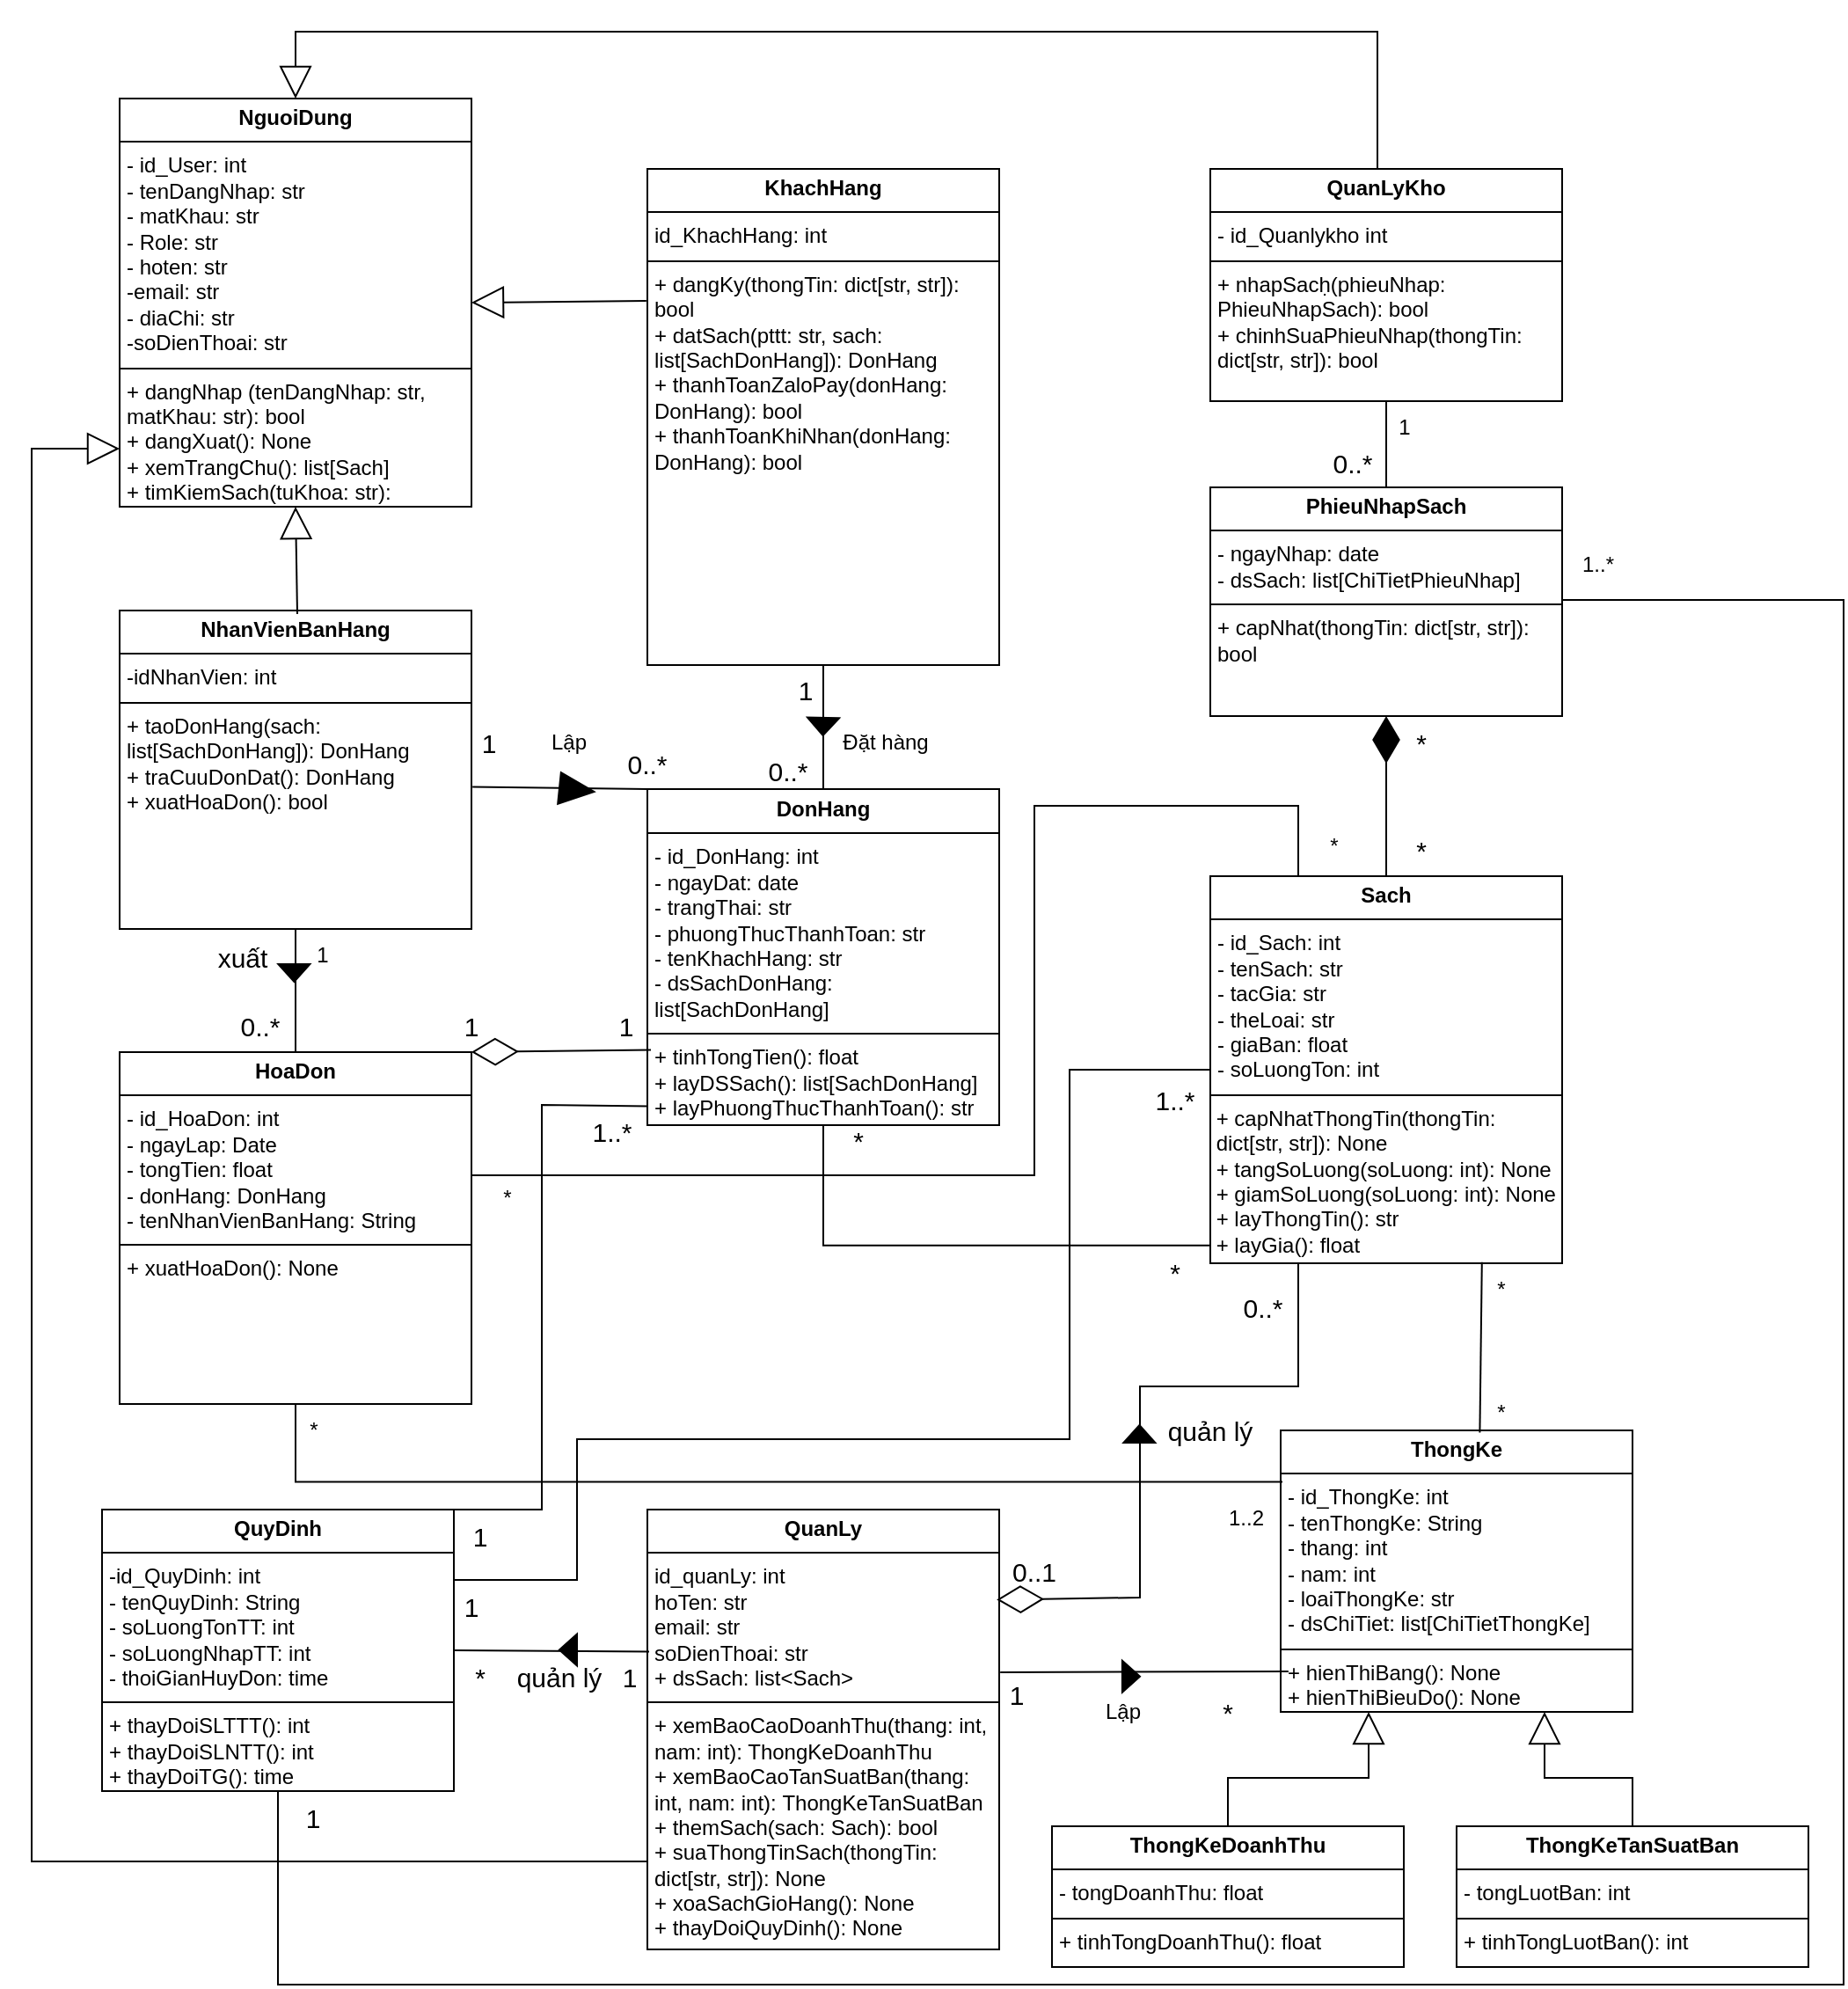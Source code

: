 <mxfile version="26.2.2">
  <diagram id="C5RBs43oDa-KdzZeNtuy" name="Page-1">
    <mxGraphModel dx="-48" dy="963" grid="1" gridSize="10" guides="1" tooltips="1" connect="1" arrows="1" fold="1" page="1" pageScale="1" pageWidth="827" pageHeight="1169" math="0" shadow="0">
      <root>
        <mxCell id="WIyWlLk6GJQsqaUBKTNV-0" />
        <mxCell id="WIyWlLk6GJQsqaUBKTNV-1" parent="WIyWlLk6GJQsqaUBKTNV-0" />
        <mxCell id="4vgag1LEd354TFs-YVUa-22" value="" style="shape=mxgraph.arrows2.wedgeArrow;html=1;bendable=0;startWidth=9;fillColor=strokeColor;defaultFillColor=invert;defaultGradientColor=invert;rounded=0;" parent="WIyWlLk6GJQsqaUBKTNV-1" edge="1">
          <mxGeometry width="100" height="100" relative="1" as="geometry">
            <mxPoint x="1849.17" y="570" as="sourcePoint" />
            <mxPoint x="1849.223" y="580" as="targetPoint" />
          </mxGeometry>
        </mxCell>
        <mxCell id="xS5LXx1YeY_dAVBqfywL-6" style="rounded=0;orthogonalLoop=1;jettySize=auto;html=1;endArrow=block;endFill=0;endSize=16;exitX=-0.003;exitY=0.266;exitDx=0;exitDy=0;entryX=1;entryY=0.5;entryDx=0;entryDy=0;exitPerimeter=0;" parent="WIyWlLk6GJQsqaUBKTNV-1" source="xS5LXx1YeY_dAVBqfywL-2" target="xS5LXx1YeY_dAVBqfywL-0" edge="1">
          <mxGeometry relative="1" as="geometry">
            <mxPoint x="2087" y="160" as="sourcePoint" />
            <mxPoint x="1972" y="160" as="targetPoint" />
          </mxGeometry>
        </mxCell>
        <mxCell id="xS5LXx1YeY_dAVBqfywL-0" value="&lt;p style=&quot;margin:0px;margin-top:4px;text-align:center;&quot;&gt;&lt;b&gt;NguoiDung&lt;/b&gt;&lt;/p&gt;&lt;hr size=&quot;1&quot; style=&quot;border-style:solid;&quot;&gt;&lt;p style=&quot;margin:0px;margin-left:4px;&quot;&gt;- id_User: int&lt;/p&gt;&lt;p style=&quot;margin:0px;margin-left:4px;&quot;&gt;- tenDangNhap:&amp;nbsp;&lt;span style=&quot;background-color: transparent; color: light-dark(rgb(0, 0, 0), rgb(255, 255, 255));&quot;&gt;str&lt;/span&gt;&lt;/p&gt;&lt;p style=&quot;margin:0px;margin-left:4px;&quot;&gt;- matKhau:&amp;nbsp;&lt;span style=&quot;background-color: transparent; color: light-dark(rgb(0, 0, 0), rgb(255, 255, 255));&quot;&gt;str&lt;/span&gt;&lt;/p&gt;&lt;p style=&quot;margin: 0px 0px 0px 4px;&quot;&gt;&lt;span style=&quot;background-color: transparent; color: light-dark(rgb(0, 0, 0), rgb(255, 255, 255));&quot;&gt;- Role: str&lt;/span&gt;&lt;/p&gt;&lt;p style=&quot;margin: 0px 0px 0px 4px;&quot;&gt;&lt;span style=&quot;background-color: transparent; color: light-dark(rgb(0, 0, 0), rgb(255, 255, 255));&quot;&gt;- hoten: str&lt;/span&gt;&lt;/p&gt;&lt;p style=&quot;margin: 0px 0px 0px 4px;&quot;&gt;&lt;span style=&quot;background-color: transparent; color: light-dark(rgb(0, 0, 0), rgb(255, 255, 255));&quot;&gt;-email: str&lt;/span&gt;&lt;/p&gt;&lt;p style=&quot;margin: 0px 0px 0px 4px;&quot;&gt;&lt;span style=&quot;background-color: transparent; color: light-dark(rgb(0, 0, 0), rgb(255, 255, 255));&quot;&gt;- diaChi: str&lt;/span&gt;&lt;/p&gt;&lt;p style=&quot;margin: 0px 0px 0px 4px;&quot;&gt;&lt;span style=&quot;background-color: transparent; color: light-dark(rgb(0, 0, 0), rgb(255, 255, 255));&quot;&gt;-soDienThoai: str&lt;/span&gt;&lt;/p&gt;&lt;hr size=&quot;1&quot; style=&quot;border-style:solid;&quot;&gt;&lt;p style=&quot;margin:0px;margin-left:4px;&quot;&gt;+ dangNhap (tenDangNhap: str, matKhau: str): bool&lt;/p&gt;&lt;p style=&quot;margin:0px;margin-left:4px;&quot;&gt;+ dangXuat(): None&lt;/p&gt;&lt;p style=&quot;margin:0px;margin-left:4px;&quot;&gt;+ xemTrangChu(): list[Sach]&lt;/p&gt;&lt;p style=&quot;margin:0px;margin-left:4px;&quot;&gt;+ timKiemSach(tuKhoa: str): List&amp;lt;Sach&amp;gt;&lt;/p&gt;&lt;p style=&quot;margin:0px;margin-left:4px;&quot;&gt;+ xemChiTietSach(): Sach&lt;/p&gt;&lt;p style=&quot;margin:0px;margin-left:4px;&quot;&gt;&lt;br&gt;&lt;/p&gt;" style="verticalAlign=top;align=left;overflow=fill;html=1;whiteSpace=wrap;" parent="WIyWlLk6GJQsqaUBKTNV-1" vertex="1">
          <mxGeometry x="1750" y="78" width="200" height="232" as="geometry" />
        </mxCell>
        <mxCell id="xS5LXx1YeY_dAVBqfywL-2" value="&lt;p style=&quot;margin:0px;margin-top:4px;text-align:center;&quot;&gt;&lt;b&gt;KhachHang&lt;/b&gt;&lt;/p&gt;&lt;hr size=&quot;1&quot; style=&quot;border-style:solid;&quot;&gt;&lt;p style=&quot;margin:0px;margin-left:4px;&quot;&gt;&lt;span style=&quot;background-color: transparent; color: light-dark(rgb(0, 0, 0), rgb(255, 255, 255));&quot;&gt;id_KhachHang: int&lt;/span&gt;&lt;/p&gt;&lt;hr size=&quot;1&quot; style=&quot;border-style:solid;&quot;&gt;&lt;p style=&quot;margin:0px;margin-left:4px;&quot;&gt;+ dangKy(thongTin: dict[str, str]): bool&lt;/p&gt;&lt;p style=&quot;margin:0px;margin-left:4px;&quot;&gt;+ datSach(&lt;span style=&quot;background-color: transparent; color: light-dark(rgb(0, 0, 0), rgb(255, 255, 255));&quot;&gt;pttt: str,&amp;nbsp;&lt;/span&gt;&lt;span style=&quot;background-color: transparent; color: light-dark(rgb(0, 0, 0), rgb(255, 255, 255));&quot;&gt;sach: list[SachDonHang]&lt;/span&gt;&lt;span style=&quot;background-color: transparent; color: light-dark(rgb(0, 0, 0), rgb(255, 255, 255));&quot;&gt;): DonHang&lt;/span&gt;&lt;/p&gt;&lt;p style=&quot;margin:0px;margin-left:4px;&quot;&gt;+ thanhToanZaloPay(donHang: DonHang): bool&lt;/p&gt;&lt;p style=&quot;margin:0px;margin-left:4px;&quot;&gt;+ thanhToanKhiNhan(donHang: DonHang): bool&amp;nbsp;&lt;/p&gt;" style="verticalAlign=top;align=left;overflow=fill;html=1;whiteSpace=wrap;" parent="WIyWlLk6GJQsqaUBKTNV-1" vertex="1">
          <mxGeometry x="2050" y="118" width="200" height="282" as="geometry" />
        </mxCell>
        <mxCell id="xS5LXx1YeY_dAVBqfywL-9" value="&lt;p style=&quot;margin:0px;margin-top:4px;text-align:center;&quot;&gt;&lt;b&gt;Sach&lt;/b&gt;&lt;/p&gt;&lt;hr size=&quot;1&quot; style=&quot;border-style:solid;&quot;&gt;&lt;p style=&quot;margin:0px;margin-left:4px;&quot;&gt;- id_Sach: int&lt;/p&gt;&lt;p style=&quot;margin:0px;margin-left:4px;&quot;&gt;- tenSach: str&lt;/p&gt;&lt;p style=&quot;margin:0px;margin-left:4px;&quot;&gt;- tacGia: str&lt;/p&gt;&lt;p style=&quot;margin:0px;margin-left:4px;&quot;&gt;- theLoai: str&lt;/p&gt;&lt;p style=&quot;margin:0px;margin-left:4px;&quot;&gt;- giaBan: float&lt;/p&gt;&lt;p style=&quot;margin:0px;margin-left:4px;&quot;&gt;- soLuongTon: int&lt;/p&gt;&lt;hr size=&quot;1&quot; style=&quot;border-style:solid;&quot;&gt;&lt;span style=&quot;background-color: transparent; color: light-dark(rgb(0, 0, 0), rgb(255, 255, 255));&quot;&gt;&amp;nbsp;+ capNhatThongTin(thongTin:&amp;nbsp; &amp;nbsp;dict[str, str]): None&lt;/span&gt;&lt;div&gt;&lt;span style=&quot;background-color: transparent; color: light-dark(rgb(0, 0, 0), rgb(255, 255, 255));&quot;&gt;&amp;nbsp;+ tangSoLuong(soLuong: int): None&lt;/span&gt;&lt;/div&gt;&lt;div&gt;&lt;span style=&quot;background-color: transparent; color: light-dark(rgb(0, 0, 0), rgb(255, 255, 255));&quot;&gt;&amp;nbsp;+ giamSoLuong(soLuong: int): None&lt;/span&gt;&lt;/div&gt;&lt;div&gt;&lt;span style=&quot;background-color: transparent; color: light-dark(rgb(0, 0, 0), rgb(255, 255, 255));&quot;&gt;&amp;nbsp;+ layThongTin(): str&lt;/span&gt;&lt;/div&gt;&lt;div&gt;&lt;span style=&quot;background-color: transparent; color: light-dark(rgb(0, 0, 0), rgb(255, 255, 255));&quot;&gt;&amp;nbsp;+ layGia(): float&lt;/span&gt;&lt;ul data-end=&quot;1750&quot; data-start=&quot;1565&quot;&gt;&lt;br&gt;&lt;/ul&gt;&lt;/div&gt;" style="verticalAlign=top;align=left;overflow=fill;html=1;whiteSpace=wrap;" parent="WIyWlLk6GJQsqaUBKTNV-1" vertex="1">
          <mxGeometry x="2370" y="520" width="200" height="220" as="geometry" />
        </mxCell>
        <mxCell id="xS5LXx1YeY_dAVBqfywL-10" value="&lt;p style=&quot;margin:0px;margin-top:4px;text-align:center;&quot;&gt;&lt;b&gt;DonHang&lt;/b&gt;&lt;/p&gt;&lt;hr size=&quot;1&quot; style=&quot;border-style:solid;&quot;&gt;&lt;p style=&quot;margin:0px;margin-left:4px;&quot;&gt;- id_DonHang: int&lt;br&gt;&lt;/p&gt;&lt;p style=&quot;margin:0px;margin-left:4px;&quot;&gt;- ngayDat: date&lt;/p&gt;&lt;p style=&quot;margin:0px;margin-left:4px;&quot;&gt;- trangThai:&amp;nbsp;&lt;span style=&quot;background-color: transparent; color: light-dark(rgb(0, 0, 0), rgb(255, 255, 255));&quot;&gt;str&lt;/span&gt;&lt;/p&gt;&lt;p style=&quot;margin:0px;margin-left:4px;&quot;&gt;- phuongThucThanhToan:&amp;nbsp;&lt;span style=&quot;background-color: transparent; color: light-dark(rgb(0, 0, 0), rgb(255, 255, 255));&quot;&gt;str&lt;/span&gt;&lt;/p&gt;&lt;p style=&quot;margin:0px;margin-left:4px;&quot;&gt;- tenKhachHang:&amp;nbsp;&lt;span style=&quot;background-color: transparent; color: light-dark(rgb(0, 0, 0), rgb(255, 255, 255));&quot;&gt;str&lt;/span&gt;&lt;/p&gt;&lt;p style=&quot;margin:0px;margin-left:4px;&quot;&gt;- dsSachDonHang: list[SachDonHang]&lt;/p&gt;&lt;hr size=&quot;1&quot; style=&quot;border-style:solid;&quot;&gt;&lt;p style=&quot;margin:0px;margin-left:4px;&quot;&gt;+ tinhTongTien(): float&lt;/p&gt;&lt;p style=&quot;margin:0px;margin-left:4px;&quot;&gt;+ layDSSach(): list[SachDonHang]&lt;/p&gt;&lt;p style=&quot;margin:0px;margin-left:4px;&quot;&gt;+ layPhuongThucThanhToan(): str&amp;nbsp;&lt;/p&gt;" style="verticalAlign=top;align=left;overflow=fill;html=1;whiteSpace=wrap;" parent="WIyWlLk6GJQsqaUBKTNV-1" vertex="1">
          <mxGeometry x="2050" y="470.5" width="200" height="191" as="geometry" />
        </mxCell>
        <mxCell id="xS5LXx1YeY_dAVBqfywL-11" value="&lt;p style=&quot;margin:0px;margin-top:4px;text-align:center;&quot;&gt;&lt;b&gt;NhanVienBanHang&lt;/b&gt;&lt;/p&gt;&lt;hr size=&quot;1&quot; style=&quot;border-style:solid;&quot;&gt;&lt;p style=&quot;margin:0px;margin-left:4px;&quot;&gt;-idNhanVien: int&lt;/p&gt;&lt;hr size=&quot;1&quot; style=&quot;border-style:solid;&quot;&gt;&lt;p style=&quot;margin:0px;margin-left:4px;&quot;&gt;+ taoDonHang(sach: list[SachDonHang]): DonHang&lt;/p&gt;&lt;p style=&quot;margin:0px;margin-left:4px;&quot;&gt;+ traCuuDonDat(): DonHang&lt;/p&gt;&lt;p style=&quot;margin:0px;margin-left:4px;&quot;&gt;+ xuatHoaDon(): bool&lt;/p&gt;" style="verticalAlign=top;align=left;overflow=fill;html=1;whiteSpace=wrap;" parent="WIyWlLk6GJQsqaUBKTNV-1" vertex="1">
          <mxGeometry x="1750" y="369" width="200" height="181" as="geometry" />
        </mxCell>
        <mxCell id="xS5LXx1YeY_dAVBqfywL-14" style="rounded=0;orthogonalLoop=1;jettySize=auto;html=1;endArrow=block;endFill=0;endSize=16;entryX=0.5;entryY=1;entryDx=0;entryDy=0;exitX=0.505;exitY=0.011;exitDx=0;exitDy=0;exitPerimeter=0;" parent="WIyWlLk6GJQsqaUBKTNV-1" source="xS5LXx1YeY_dAVBqfywL-11" target="xS5LXx1YeY_dAVBqfywL-0" edge="1">
          <mxGeometry relative="1" as="geometry">
            <mxPoint x="1850" y="370" as="sourcePoint" />
            <mxPoint x="1850" y="330" as="targetPoint" />
          </mxGeometry>
        </mxCell>
        <mxCell id="xS5LXx1YeY_dAVBqfywL-16" value="&lt;p style=&quot;margin:0px;margin-top:4px;text-align:center;&quot;&gt;&lt;b&gt;PhieuNhapSach&lt;/b&gt;&lt;/p&gt;&lt;hr size=&quot;1&quot; style=&quot;border-style:solid;&quot;&gt;&lt;p style=&quot;margin:0px;margin-left:4px;&quot;&gt;&lt;span style=&quot;background-color: transparent; color: light-dark(rgb(0, 0, 0), rgb(255, 255, 255));&quot;&gt;- ngayNhap: date&lt;/span&gt;&lt;/p&gt;&lt;p style=&quot;margin:0px;margin-left:4px;&quot;&gt;- dsSach: list[ChiTietPhieuNhap]&lt;/p&gt;&lt;hr size=&quot;1&quot; style=&quot;border-style:solid;&quot;&gt;&lt;p style=&quot;margin:0px;margin-left:4px;&quot;&gt;+ capNhat(thongTin: dict[str, str]): bool&lt;/p&gt;" style="verticalAlign=top;align=left;overflow=fill;html=1;whiteSpace=wrap;" parent="WIyWlLk6GJQsqaUBKTNV-1" vertex="1">
          <mxGeometry x="2370" y="299" width="200" height="130" as="geometry" />
        </mxCell>
        <mxCell id="4vgag1LEd354TFs-YVUa-0" value="&lt;p style=&quot;margin:0px;margin-top:4px;text-align:center;&quot;&gt;&lt;b&gt;QuanLyKho&lt;/b&gt;&lt;/p&gt;&lt;hr size=&quot;1&quot; style=&quot;border-style:solid;&quot;&gt;&lt;p style=&quot;margin:0px;margin-left:4px;&quot;&gt;- id_Quanlykho int&lt;/p&gt;&lt;hr size=&quot;1&quot; style=&quot;border-style:solid;&quot;&gt;&lt;p style=&quot;margin:0px;margin-left:4px;&quot;&gt;+ nhapSacḥ(phieuNhap: PhieuNhapSach): bool&lt;/p&gt;&lt;p style=&quot;margin:0px;margin-left:4px;&quot;&gt;+ chinhSuaPhieuNhap(thongTin: dict[str, str]): bool&lt;/p&gt;&lt;p style=&quot;margin:0px;margin-left:4px;&quot;&gt;&lt;br&gt;&lt;/p&gt;" style="verticalAlign=top;align=left;overflow=fill;html=1;whiteSpace=wrap;" parent="WIyWlLk6GJQsqaUBKTNV-1" vertex="1">
          <mxGeometry x="2370" y="118" width="200" height="132" as="geometry" />
        </mxCell>
        <mxCell id="4vgag1LEd354TFs-YVUa-1" value="&lt;p style=&quot;margin:0px;margin-top:4px;text-align:center;&quot;&gt;&lt;b&gt;HoaDon&lt;/b&gt;&lt;/p&gt;&lt;hr size=&quot;1&quot; style=&quot;border-style:solid;&quot;&gt;&lt;p style=&quot;margin:0px;margin-left:4px;&quot;&gt;- id_HoaDon: int&lt;br&gt;&lt;/p&gt;&lt;p style=&quot;margin:0px;margin-left:4px;&quot;&gt;- ngayLap: Date&lt;/p&gt;&lt;p style=&quot;margin:0px;margin-left:4px;&quot;&gt;- tongTien: float&lt;/p&gt;&lt;p style=&quot;margin:0px;margin-left:4px;&quot;&gt;- donHang: DonHang&lt;/p&gt;&lt;p style=&quot;margin:0px;margin-left:4px;&quot;&gt;- tenNhanVienBanHang: String&lt;/p&gt;&lt;hr size=&quot;1&quot; style=&quot;border-style:solid;&quot;&gt;&lt;p style=&quot;margin:0px;margin-left:4px;&quot;&gt;+ xuatHoaDon(): None&lt;/p&gt;" style="verticalAlign=top;align=left;overflow=fill;html=1;whiteSpace=wrap;" parent="WIyWlLk6GJQsqaUBKTNV-1" vertex="1">
          <mxGeometry x="1750" y="620" width="200" height="200" as="geometry" />
        </mxCell>
        <mxCell id="4vgag1LEd354TFs-YVUa-5" value="&lt;p style=&quot;margin:0px;margin-top:4px;text-align:center;&quot;&gt;&lt;b&gt;QuanLy&lt;/b&gt;&lt;/p&gt;&lt;hr size=&quot;1&quot; style=&quot;border-style:solid;&quot;&gt;&lt;p style=&quot;margin:0px;margin-left:4px;&quot;&gt;id_quanLy: int&lt;/p&gt;&lt;p style=&quot;margin:0px;margin-left:4px;&quot;&gt;hoTen: str&lt;/p&gt;&lt;p style=&quot;margin:0px;margin-left:4px;&quot;&gt;email: str&lt;/p&gt;&lt;p style=&quot;margin:0px;margin-left:4px;&quot;&gt;soDienThoai: str&lt;/p&gt;&lt;p style=&quot;margin:0px;margin-left:4px;&quot;&gt;+ dsSach: list&amp;lt;Sach&amp;gt;&lt;/p&gt;&lt;hr size=&quot;1&quot; style=&quot;border-style:solid;&quot;&gt;&lt;p style=&quot;margin:0px;margin-left:4px;&quot;&gt;+&amp;nbsp;xemBaoCaoDoanhThu(thang: int, nam: int): ThongKeDoanhThu&lt;/p&gt;&lt;p style=&quot;margin:0px;margin-left:4px;&quot;&gt;+ xemBaoCaoTanSuatBan&lt;span style=&quot;background-color: transparent; color: light-dark(rgb(0, 0, 0), rgb(255, 255, 255));&quot;&gt;(thang: int, nam: int):&amp;nbsp;&lt;/span&gt;&lt;span style=&quot;background-color: transparent; color: light-dark(rgb(0, 0, 0), rgb(255, 255, 255));&quot;&gt;ThongKe&lt;/span&gt;&lt;span style=&quot;background-color: transparent; color: light-dark(rgb(0, 0, 0), rgb(255, 255, 255));&quot;&gt;TanSuatBan&lt;/span&gt;&lt;/p&gt;&lt;p style=&quot;margin: 0px 0px 0px 4px;&quot;&gt;+ themSach(sach: Sach): bool&lt;/p&gt;&lt;p style=&quot;margin: 0px 0px 0px 4px;&quot;&gt;+ suaThongTinSach(thongTin: &lt;span style=&quot;background-color: transparent; color: light-dark(rgb(0, 0, 0), rgb(255, 255, 255));&quot;&gt;dict[str, str]&lt;/span&gt;&lt;span style=&quot;background-color: transparent; color: light-dark(rgb(0, 0, 0), rgb(255, 255, 255));&quot;&gt;): None&lt;/span&gt;&lt;/p&gt;&lt;p style=&quot;margin: 0px 0px 0px 4px;&quot;&gt;+ xoaSachGioHang(): None&lt;/p&gt;&lt;p style=&quot;margin: 0px 0px 0px 4px;&quot;&gt;+ thayDoiQuyDinh(): None&amp;nbsp;&lt;/p&gt;" style="verticalAlign=top;align=left;overflow=fill;html=1;whiteSpace=wrap;" parent="WIyWlLk6GJQsqaUBKTNV-1" vertex="1">
          <mxGeometry x="2050" y="880" width="200" height="250" as="geometry" />
        </mxCell>
        <mxCell id="4vgag1LEd354TFs-YVUa-6" value="&lt;p style=&quot;margin:0px;margin-top:4px;text-align:center;&quot;&gt;&lt;b&gt;ThongKe&lt;/b&gt;&lt;/p&gt;&lt;hr size=&quot;1&quot; style=&quot;border-style:solid;&quot;&gt;&lt;p style=&quot;margin:0px;margin-left:4px;&quot;&gt;- id_ThongKe: int&lt;/p&gt;&lt;p style=&quot;margin:0px;margin-left:4px;&quot;&gt;- tenThongKe: String&lt;/p&gt;&lt;p style=&quot;margin:0px;margin-left:4px;&quot;&gt;- thang: int&lt;/p&gt;&lt;p style=&quot;margin:0px;margin-left:4px;&quot;&gt;- nam: int&lt;/p&gt;&lt;p style=&quot;margin:0px;margin-left:4px;&quot;&gt;- loaiThongKe: str&lt;/p&gt;&lt;p style=&quot;margin:0px;margin-left:4px;&quot;&gt;- dsChiTiet: list[ChiTietThongKe]&lt;/p&gt;&lt;hr size=&quot;1&quot; style=&quot;border-style:solid;&quot;&gt;&lt;p style=&quot;margin:0px;margin-left:4px;&quot;&gt;+ hienThiBang(): None&lt;/p&gt;&lt;p style=&quot;margin:0px;margin-left:4px;&quot;&gt;+ hienThiBieuDo(): None&lt;/p&gt;" style="verticalAlign=top;align=left;overflow=fill;html=1;whiteSpace=wrap;" parent="WIyWlLk6GJQsqaUBKTNV-1" vertex="1">
          <mxGeometry x="2410" y="835" width="200" height="160" as="geometry" />
        </mxCell>
        <mxCell id="4vgag1LEd354TFs-YVUa-23" value="" style="shape=mxgraph.arrows2.wedgeArrow;html=1;bendable=0;startWidth=9;fillColor=strokeColor;defaultFillColor=invert;defaultGradientColor=invert;rounded=0;" parent="WIyWlLk6GJQsqaUBKTNV-1" edge="1">
          <mxGeometry width="100" height="100" relative="1" as="geometry">
            <mxPoint x="2010.003" y="959.778" as="sourcePoint" />
            <mxPoint x="1999.95" y="959.778" as="targetPoint" />
          </mxGeometry>
        </mxCell>
        <mxCell id="4vgag1LEd354TFs-YVUa-25" value="&lt;font style=&quot;font-size: 15px;&quot;&gt;0..*&lt;/font&gt;" style="text;html=1;align=center;verticalAlign=middle;whiteSpace=wrap;rounded=0;" parent="WIyWlLk6GJQsqaUBKTNV-1" vertex="1">
          <mxGeometry x="1800" y="590" width="60" height="30" as="geometry" />
        </mxCell>
        <mxCell id="4vgag1LEd354TFs-YVUa-26" value="&lt;span style=&quot;font-size: 15px;&quot;&gt;xuất&lt;/span&gt;" style="text;html=1;align=center;verticalAlign=middle;whiteSpace=wrap;rounded=0;" parent="WIyWlLk6GJQsqaUBKTNV-1" vertex="1">
          <mxGeometry x="1790" y="551" width="60" height="30" as="geometry" />
        </mxCell>
        <mxCell id="4vgag1LEd354TFs-YVUa-27" value="" style="endArrow=none;html=1;rounded=0;exitX=0.5;exitY=1;exitDx=0;exitDy=0;entryX=0.5;entryY=0;entryDx=0;entryDy=0;" parent="WIyWlLk6GJQsqaUBKTNV-1" source="xS5LXx1YeY_dAVBqfywL-11" target="4vgag1LEd354TFs-YVUa-1" edge="1">
          <mxGeometry width="50" height="50" relative="1" as="geometry">
            <mxPoint x="2130" y="660" as="sourcePoint" />
            <mxPoint x="2180" y="610" as="targetPoint" />
          </mxGeometry>
        </mxCell>
        <mxCell id="4vgag1LEd354TFs-YVUa-31" style="edgeStyle=orthogonalEdgeStyle;rounded=0;orthogonalLoop=1;jettySize=auto;html=1;endArrow=block;endFill=0;endSize=16;entryX=0.5;entryY=0;entryDx=0;entryDy=0;exitX=0.5;exitY=0;exitDx=0;exitDy=0;" parent="WIyWlLk6GJQsqaUBKTNV-1" source="4vgag1LEd354TFs-YVUa-0" target="xS5LXx1YeY_dAVBqfywL-0" edge="1">
          <mxGeometry relative="1" as="geometry">
            <mxPoint x="2470" y="98" as="sourcePoint" />
            <mxPoint x="1850" y="78" as="targetPoint" />
            <Array as="points">
              <mxPoint x="2465" y="118" />
              <mxPoint x="2465" y="40" />
              <mxPoint x="1850" y="40" />
            </Array>
          </mxGeometry>
        </mxCell>
        <mxCell id="4vgag1LEd354TFs-YVUa-33" value="" style="endArrow=none;html=1;rounded=0;exitX=0.5;exitY=1;exitDx=0;exitDy=0;entryX=0.5;entryY=0;entryDx=0;entryDy=0;" parent="WIyWlLk6GJQsqaUBKTNV-1" source="xS5LXx1YeY_dAVBqfywL-2" target="xS5LXx1YeY_dAVBqfywL-10" edge="1">
          <mxGeometry width="50" height="50" relative="1" as="geometry">
            <mxPoint x="2090" y="320" as="sourcePoint" />
            <mxPoint x="2140" y="270" as="targetPoint" />
          </mxGeometry>
        </mxCell>
        <mxCell id="4vgag1LEd354TFs-YVUa-35" value="" style="endArrow=none;html=1;rounded=0;exitX=1.003;exitY=0.554;exitDx=0;exitDy=0;entryX=0;entryY=0;entryDx=0;entryDy=0;exitPerimeter=0;" parent="WIyWlLk6GJQsqaUBKTNV-1" source="xS5LXx1YeY_dAVBqfywL-11" target="xS5LXx1YeY_dAVBqfywL-10" edge="1">
          <mxGeometry width="50" height="50" relative="1" as="geometry">
            <mxPoint x="2090" y="560" as="sourcePoint" />
            <mxPoint x="2020" y="540" as="targetPoint" />
          </mxGeometry>
        </mxCell>
        <mxCell id="mr91Y3QKC5oN6nfLGOrs-1" style="edgeStyle=orthogonalEdgeStyle;rounded=0;orthogonalLoop=1;jettySize=auto;html=1;endArrow=block;endFill=0;endSize=16;exitX=0;exitY=1;exitDx=0;exitDy=0;" parent="WIyWlLk6GJQsqaUBKTNV-1" source="4vgag1LEd354TFs-YVUa-5" edge="1">
          <mxGeometry relative="1" as="geometry">
            <mxPoint x="1860" y="409" as="sourcePoint" />
            <mxPoint x="1750" y="277" as="targetPoint" />
            <Array as="points">
              <mxPoint x="2050" y="1080" />
              <mxPoint x="1700" y="1080" />
              <mxPoint x="1700" y="277" />
            </Array>
          </mxGeometry>
        </mxCell>
        <mxCell id="mr91Y3QKC5oN6nfLGOrs-3" value="&lt;p style=&quot;margin:0px;margin-top:4px;text-align:center;&quot;&gt;&lt;b&gt;ThongKeDoanhThu&lt;/b&gt;&lt;/p&gt;&lt;hr size=&quot;1&quot; style=&quot;border-style:solid;&quot;&gt;&lt;p style=&quot;margin:0px;margin-left:4px;&quot;&gt;- tongDoanhThu:&lt;span style=&quot;background-color: transparent; color: light-dark(rgb(0, 0, 0), rgb(255, 255, 255));&quot;&gt;&amp;nbsp;float&lt;/span&gt;&lt;/p&gt;&lt;hr size=&quot;1&quot; style=&quot;border-style:solid;&quot;&gt;&lt;p style=&quot;margin:0px;margin-left:4px;&quot;&gt;+ tinhTongDoanhThu(): float&lt;/p&gt;" style="verticalAlign=top;align=left;overflow=fill;html=1;whiteSpace=wrap;" parent="WIyWlLk6GJQsqaUBKTNV-1" vertex="1">
          <mxGeometry x="2280" y="1060" width="200" height="80" as="geometry" />
        </mxCell>
        <mxCell id="mr91Y3QKC5oN6nfLGOrs-4" value="&lt;p style=&quot;margin:0px;margin-top:4px;text-align:center;&quot;&gt;&lt;b&gt;ThongKeTanSuatBan&lt;/b&gt;&lt;/p&gt;&lt;hr size=&quot;1&quot; style=&quot;border-style:solid;&quot;&gt;&lt;p style=&quot;margin:0px;margin-left:4px;&quot;&gt;- tongLuotBan: int&lt;/p&gt;&lt;hr size=&quot;1&quot; style=&quot;border-style:solid;&quot;&gt;&lt;p style=&quot;margin:0px;margin-left:4px;&quot;&gt;+ tinhTongLuotBan(): int&lt;/p&gt;" style="verticalAlign=top;align=left;overflow=fill;html=1;whiteSpace=wrap;" parent="WIyWlLk6GJQsqaUBKTNV-1" vertex="1">
          <mxGeometry x="2510" y="1060" width="200" height="80" as="geometry" />
        </mxCell>
        <mxCell id="mr91Y3QKC5oN6nfLGOrs-5" style="rounded=0;orthogonalLoop=1;jettySize=auto;html=1;endArrow=block;endFill=0;endSize=16;exitX=0.5;exitY=0;exitDx=0;exitDy=0;entryX=0.25;entryY=1;entryDx=0;entryDy=0;edgeStyle=orthogonalEdgeStyle;" parent="WIyWlLk6GJQsqaUBKTNV-1" source="mr91Y3QKC5oN6nfLGOrs-3" target="4vgag1LEd354TFs-YVUa-6" edge="1">
          <mxGeometry relative="1" as="geometry">
            <mxPoint x="1860" y="409" as="sourcePoint" />
            <mxPoint x="1860" y="340" as="targetPoint" />
          </mxGeometry>
        </mxCell>
        <mxCell id="mr91Y3QKC5oN6nfLGOrs-6" style="edgeStyle=orthogonalEdgeStyle;rounded=0;orthogonalLoop=1;jettySize=auto;html=1;endArrow=block;endFill=0;endSize=16;entryX=0.75;entryY=1;entryDx=0;entryDy=0;exitX=0.5;exitY=0;exitDx=0;exitDy=0;" parent="WIyWlLk6GJQsqaUBKTNV-1" source="mr91Y3QKC5oN6nfLGOrs-4" target="4vgag1LEd354TFs-YVUa-6" edge="1">
          <mxGeometry relative="1" as="geometry">
            <mxPoint x="2680" y="1000" as="sourcePoint" />
            <mxPoint x="2580" y="930" as="targetPoint" />
            <Array as="points" />
          </mxGeometry>
        </mxCell>
        <mxCell id="mr91Y3QKC5oN6nfLGOrs-8" value="" style="endArrow=diamondThin;endFill=1;endSize=24;html=1;rounded=0;entryX=0.5;entryY=1;entryDx=0;entryDy=0;" parent="WIyWlLk6GJQsqaUBKTNV-1" source="xS5LXx1YeY_dAVBqfywL-9" target="xS5LXx1YeY_dAVBqfywL-16" edge="1">
          <mxGeometry width="160" relative="1" as="geometry">
            <mxPoint x="2790" y="538" as="sourcePoint" />
            <mxPoint x="2800" y="260" as="targetPoint" />
          </mxGeometry>
        </mxCell>
        <mxCell id="mr91Y3QKC5oN6nfLGOrs-11" value="" style="endArrow=none;endFill=1;endSize=24;html=1;rounded=0;exitX=0.772;exitY=0.997;exitDx=0;exitDy=0;entryX=0.566;entryY=0.008;entryDx=0;entryDy=0;startFill=0;entryPerimeter=0;exitPerimeter=0;" parent="WIyWlLk6GJQsqaUBKTNV-1" source="xS5LXx1YeY_dAVBqfywL-9" target="4vgag1LEd354TFs-YVUa-6" edge="1">
          <mxGeometry width="160" relative="1" as="geometry">
            <mxPoint x="2690" y="822.0" as="sourcePoint" />
            <mxPoint x="2580" y="850" as="targetPoint" />
          </mxGeometry>
        </mxCell>
        <mxCell id="mr91Y3QKC5oN6nfLGOrs-14" value="&lt;font style=&quot;font-size: 15px;&quot;&gt;1&lt;/font&gt;" style="text;html=1;align=center;verticalAlign=middle;whiteSpace=wrap;rounded=0;" parent="WIyWlLk6GJQsqaUBKTNV-1" vertex="1">
          <mxGeometry x="2110" y="399" width="60" height="30" as="geometry" />
        </mxCell>
        <mxCell id="mr91Y3QKC5oN6nfLGOrs-16" value="&lt;span style=&quot;font-size: 15px;&quot;&gt;0..*&lt;/span&gt;" style="text;html=1;align=center;verticalAlign=middle;whiteSpace=wrap;rounded=0;" parent="WIyWlLk6GJQsqaUBKTNV-1" vertex="1">
          <mxGeometry x="2100" y="444.5" width="60" height="30" as="geometry" />
        </mxCell>
        <mxCell id="mr91Y3QKC5oN6nfLGOrs-24" value="&lt;font style=&quot;font-size: 15px;&quot;&gt;*&lt;/font&gt;" style="text;html=1;align=center;verticalAlign=middle;whiteSpace=wrap;rounded=0;" parent="WIyWlLk6GJQsqaUBKTNV-1" vertex="1">
          <mxGeometry x="2460" y="490" width="60" height="30" as="geometry" />
        </mxCell>
        <mxCell id="mr91Y3QKC5oN6nfLGOrs-26" value="" style="endArrow=none;html=1;rounded=0;exitX=0.5;exitY=1;exitDx=0;exitDy=0;entryX=0;entryY=0.954;entryDx=0;entryDy=0;entryPerimeter=0;edgeStyle=orthogonalEdgeStyle;" parent="WIyWlLk6GJQsqaUBKTNV-1" source="xS5LXx1YeY_dAVBqfywL-10" target="xS5LXx1YeY_dAVBqfywL-9" edge="1">
          <mxGeometry width="50" height="50" relative="1" as="geometry">
            <mxPoint x="2250" y="770" as="sourcePoint" />
            <mxPoint x="2360" y="530" as="targetPoint" />
          </mxGeometry>
        </mxCell>
        <mxCell id="mr91Y3QKC5oN6nfLGOrs-27" value="" style="endArrow=diamondThin;endFill=0;endSize=24;html=1;rounded=0;entryX=0.993;entryY=0.205;entryDx=0;entryDy=0;exitX=0.25;exitY=1;exitDx=0;exitDy=0;entryPerimeter=0;" parent="WIyWlLk6GJQsqaUBKTNV-1" source="xS5LXx1YeY_dAVBqfywL-9" target="4vgag1LEd354TFs-YVUa-5" edge="1">
          <mxGeometry width="160" relative="1" as="geometry">
            <mxPoint x="2260" y="750" as="sourcePoint" />
            <mxPoint x="2420" y="750" as="targetPoint" />
            <Array as="points">
              <mxPoint x="2420" y="810" />
              <mxPoint x="2330" y="810" />
              <mxPoint x="2330" y="930" />
            </Array>
          </mxGeometry>
        </mxCell>
        <mxCell id="mr91Y3QKC5oN6nfLGOrs-28" value="" style="shape=mxgraph.arrows2.wedgeArrow;html=1;bendable=0;startWidth=9;fillColor=strokeColor;defaultFillColor=invert;defaultGradientColor=invert;rounded=0;" parent="WIyWlLk6GJQsqaUBKTNV-1" edge="1">
          <mxGeometry width="100" height="100" relative="1" as="geometry">
            <mxPoint x="2329.68" y="842" as="sourcePoint" />
            <mxPoint x="2329.733" y="832" as="targetPoint" />
          </mxGeometry>
        </mxCell>
        <mxCell id="mr91Y3QKC5oN6nfLGOrs-29" value="&lt;span style=&quot;font-size: 15px;&quot;&gt;quản lý&lt;/span&gt;" style="text;html=1;align=center;verticalAlign=middle;whiteSpace=wrap;rounded=0;" parent="WIyWlLk6GJQsqaUBKTNV-1" vertex="1">
          <mxGeometry x="2340" y="820" width="60" height="30" as="geometry" />
        </mxCell>
        <mxCell id="mr91Y3QKC5oN6nfLGOrs-30" value="&lt;font style=&quot;font-size: 15px;&quot;&gt;0..1&lt;/font&gt;" style="text;html=1;align=center;verticalAlign=middle;whiteSpace=wrap;rounded=0;" parent="WIyWlLk6GJQsqaUBKTNV-1" vertex="1">
          <mxGeometry x="2240" y="900" width="60" height="30" as="geometry" />
        </mxCell>
        <mxCell id="mr91Y3QKC5oN6nfLGOrs-31" value="&lt;font style=&quot;font-size: 15px;&quot;&gt;0..*&lt;/font&gt;" style="text;html=1;align=center;verticalAlign=middle;whiteSpace=wrap;rounded=0;" parent="WIyWlLk6GJQsqaUBKTNV-1" vertex="1">
          <mxGeometry x="2370" y="750" width="60" height="30" as="geometry" />
        </mxCell>
        <mxCell id="mr91Y3QKC5oN6nfLGOrs-36" value="&lt;font style=&quot;font-size: 15px;&quot;&gt;*&lt;/font&gt;" style="text;html=1;align=center;verticalAlign=middle;whiteSpace=wrap;rounded=0;" parent="WIyWlLk6GJQsqaUBKTNV-1" vertex="1">
          <mxGeometry x="2140" y="655" width="60" height="30" as="geometry" />
        </mxCell>
        <mxCell id="mr91Y3QKC5oN6nfLGOrs-37" value="&lt;font style=&quot;font-size: 15px;&quot;&gt;*&lt;/font&gt;" style="text;html=1;align=center;verticalAlign=middle;whiteSpace=wrap;rounded=0;" parent="WIyWlLk6GJQsqaUBKTNV-1" vertex="1">
          <mxGeometry x="2320" y="730" width="60" height="30" as="geometry" />
        </mxCell>
        <mxCell id="mr91Y3QKC5oN6nfLGOrs-40" value="&lt;p style=&quot;margin:0px;margin-top:4px;text-align:center;&quot;&gt;&lt;b&gt;QuyDinh&lt;/b&gt;&lt;/p&gt;&lt;hr size=&quot;1&quot; style=&quot;border-style:solid;&quot;&gt;&lt;p style=&quot;margin:0px;margin-left:4px;&quot;&gt;-id_QuyDinh: int&lt;/p&gt;&lt;p style=&quot;margin:0px;margin-left:4px;&quot;&gt;- tenQuyDinh: String&lt;/p&gt;&lt;p style=&quot;margin:0px;margin-left:4px;&quot;&gt;- soLuongTonTT: int&lt;/p&gt;&lt;p style=&quot;margin:0px;margin-left:4px;&quot;&gt;- soLuongNhapTT: int&lt;/p&gt;&lt;p style=&quot;margin:0px;margin-left:4px;&quot;&gt;- thoiGianHuyDon: time&lt;/p&gt;&lt;hr size=&quot;1&quot; style=&quot;border-style:solid;&quot;&gt;&lt;p style=&quot;margin: 0px 0px 0px 4px;&quot;&gt;+ thayDoiSLTTT(): int&lt;/p&gt;&lt;p style=&quot;margin: 0px 0px 0px 4px;&quot;&gt;+ thayDoiSLN&lt;span style=&quot;background-color: transparent; color: light-dark(rgb(0, 0, 0), rgb(255, 255, 255));&quot;&gt;TT(): int&lt;/span&gt;&lt;/p&gt;&lt;p style=&quot;margin: 0px 0px 0px 4px;&quot;&gt;&lt;span style=&quot;background-color: transparent; color: light-dark(rgb(0, 0, 0), rgb(255, 255, 255));&quot;&gt;+ thayDoiTG&lt;/span&gt;&lt;span style=&quot;background-color: transparent; color: light-dark(rgb(0, 0, 0), rgb(255, 255, 255));&quot;&gt;(): time&lt;/span&gt;&lt;/p&gt;" style="verticalAlign=top;align=left;overflow=fill;html=1;whiteSpace=wrap;" parent="WIyWlLk6GJQsqaUBKTNV-1" vertex="1">
          <mxGeometry x="1740" y="880" width="200" height="160" as="geometry" />
        </mxCell>
        <mxCell id="mr91Y3QKC5oN6nfLGOrs-41" value="" style="endArrow=none;html=1;rounded=0;exitX=0.5;exitY=1;exitDx=0;exitDy=0;entryX=0.5;entryY=0;entryDx=0;entryDy=0;" parent="WIyWlLk6GJQsqaUBKTNV-1" source="4vgag1LEd354TFs-YVUa-0" target="xS5LXx1YeY_dAVBqfywL-16" edge="1">
          <mxGeometry width="50" height="50" relative="1" as="geometry">
            <mxPoint x="2450" y="250" as="sourcePoint" />
            <mxPoint x="2450" y="299" as="targetPoint" />
          </mxGeometry>
        </mxCell>
        <mxCell id="mr91Y3QKC5oN6nfLGOrs-46" value="&lt;span style=&quot;font-size: 15px;&quot;&gt;0..*&lt;/span&gt;" style="text;html=1;align=center;verticalAlign=middle;whiteSpace=wrap;rounded=0;" parent="WIyWlLk6GJQsqaUBKTNV-1" vertex="1">
          <mxGeometry x="2421" y="270" width="60" height="30" as="geometry" />
        </mxCell>
        <mxCell id="mr91Y3QKC5oN6nfLGOrs-48" value="&lt;font style=&quot;font-size: 15px;&quot;&gt;*&lt;/font&gt;" style="text;html=1;align=center;verticalAlign=middle;whiteSpace=wrap;rounded=0;" parent="WIyWlLk6GJQsqaUBKTNV-1" vertex="1">
          <mxGeometry x="2460" y="429" width="60" height="30" as="geometry" />
        </mxCell>
        <mxCell id="mr91Y3QKC5oN6nfLGOrs-55" value="&lt;font style=&quot;font-size: 15px;&quot;&gt;1&lt;/font&gt;" style="text;html=1;align=center;verticalAlign=middle;whiteSpace=wrap;rounded=0;" parent="WIyWlLk6GJQsqaUBKTNV-1" vertex="1">
          <mxGeometry x="2230" y="970" width="60" height="30" as="geometry" />
        </mxCell>
        <mxCell id="mr91Y3QKC5oN6nfLGOrs-56" value="&lt;font style=&quot;font-size: 15px;&quot;&gt;*&lt;/font&gt;" style="text;html=1;align=center;verticalAlign=middle;whiteSpace=wrap;rounded=0;" parent="WIyWlLk6GJQsqaUBKTNV-1" vertex="1">
          <mxGeometry x="2350" y="980" width="60" height="30" as="geometry" />
        </mxCell>
        <mxCell id="mr91Y3QKC5oN6nfLGOrs-57" value="" style="endArrow=none;html=1;rounded=0;exitX=1;exitY=0.5;exitDx=0;exitDy=0;entryX=0.005;entryY=0.323;entryDx=0;entryDy=0;entryPerimeter=0;" parent="WIyWlLk6GJQsqaUBKTNV-1" source="mr91Y3QKC5oN6nfLGOrs-40" target="4vgag1LEd354TFs-YVUa-5" edge="1">
          <mxGeometry width="50" height="50" relative="1" as="geometry">
            <mxPoint x="2260" y="990" as="sourcePoint" />
            <mxPoint x="2379" y="990" as="targetPoint" />
          </mxGeometry>
        </mxCell>
        <mxCell id="mr91Y3QKC5oN6nfLGOrs-58" value="&lt;font style=&quot;font-size: 15px;&quot;&gt;1&lt;/font&gt;" style="text;html=1;align=center;verticalAlign=middle;whiteSpace=wrap;rounded=0;" parent="WIyWlLk6GJQsqaUBKTNV-1" vertex="1">
          <mxGeometry x="2010" y="960" width="60" height="30" as="geometry" />
        </mxCell>
        <mxCell id="mr91Y3QKC5oN6nfLGOrs-59" value="&lt;font style=&quot;font-size: 15px;&quot;&gt;1..*&lt;/font&gt;" style="text;html=1;align=center;verticalAlign=middle;whiteSpace=wrap;rounded=0;" parent="WIyWlLk6GJQsqaUBKTNV-1" vertex="1">
          <mxGeometry x="2320" y="631.5" width="60" height="30" as="geometry" />
        </mxCell>
        <mxCell id="mr91Y3QKC5oN6nfLGOrs-69" value="" style="endArrow=none;html=1;rounded=0;exitX=1;exitY=0.25;exitDx=0;exitDy=0;entryX=0;entryY=0.5;entryDx=0;entryDy=0;" parent="WIyWlLk6GJQsqaUBKTNV-1" source="mr91Y3QKC5oN6nfLGOrs-40" target="xS5LXx1YeY_dAVBqfywL-9" edge="1">
          <mxGeometry width="50" height="50" relative="1" as="geometry">
            <mxPoint x="2260" y="990" as="sourcePoint" />
            <mxPoint x="2379" y="990" as="targetPoint" />
            <Array as="points">
              <mxPoint x="2010" y="920" />
              <mxPoint x="2010" y="840" />
              <mxPoint x="2290" y="840" />
              <mxPoint x="2290" y="630" />
            </Array>
          </mxGeometry>
        </mxCell>
        <mxCell id="mr91Y3QKC5oN6nfLGOrs-70" value="&lt;font style=&quot;font-size: 15px;&quot;&gt;1&lt;/font&gt;" style="text;html=1;align=center;verticalAlign=middle;whiteSpace=wrap;rounded=0;" parent="WIyWlLk6GJQsqaUBKTNV-1" vertex="1">
          <mxGeometry x="1925" y="880" width="60" height="30" as="geometry" />
        </mxCell>
        <mxCell id="mr91Y3QKC5oN6nfLGOrs-72" value="&lt;span style=&quot;font-size: 15px;&quot;&gt;quản lý&lt;/span&gt;" style="text;html=1;align=center;verticalAlign=middle;whiteSpace=wrap;rounded=0;" parent="WIyWlLk6GJQsqaUBKTNV-1" vertex="1">
          <mxGeometry x="1970" y="960" width="60" height="30" as="geometry" />
        </mxCell>
        <mxCell id="mr91Y3QKC5oN6nfLGOrs-73" value="&lt;font style=&quot;font-size: 15px;&quot;&gt;*&lt;/font&gt;" style="text;html=1;align=center;verticalAlign=middle;whiteSpace=wrap;rounded=0;" parent="WIyWlLk6GJQsqaUBKTNV-1" vertex="1">
          <mxGeometry x="1925" y="960" width="60" height="30" as="geometry" />
        </mxCell>
        <mxCell id="mr91Y3QKC5oN6nfLGOrs-74" value="" style="endArrow=none;html=1;rounded=0;exitX=1;exitY=0;exitDx=0;exitDy=0;entryX=0.002;entryY=0.944;entryDx=0;entryDy=0;entryPerimeter=0;" parent="WIyWlLk6GJQsqaUBKTNV-1" source="mr91Y3QKC5oN6nfLGOrs-40" target="xS5LXx1YeY_dAVBqfywL-10" edge="1">
          <mxGeometry width="50" height="50" relative="1" as="geometry">
            <mxPoint x="1960" y="660" as="sourcePoint" />
            <mxPoint x="2060" y="660" as="targetPoint" />
            <Array as="points">
              <mxPoint x="1990" y="880" />
              <mxPoint x="1990" y="650" />
            </Array>
          </mxGeometry>
        </mxCell>
        <mxCell id="mr91Y3QKC5oN6nfLGOrs-76" value="&lt;font style=&quot;font-size: 15px;&quot;&gt;1&lt;/font&gt;" style="text;html=1;align=center;verticalAlign=middle;whiteSpace=wrap;rounded=0;" parent="WIyWlLk6GJQsqaUBKTNV-1" vertex="1">
          <mxGeometry x="1920" y="590" width="60" height="30" as="geometry" />
        </mxCell>
        <mxCell id="mr91Y3QKC5oN6nfLGOrs-77" value="" style="endArrow=diamondThin;endFill=0;endSize=24;html=1;rounded=0;entryX=1;entryY=0;entryDx=0;entryDy=0;exitX=0.01;exitY=0.776;exitDx=0;exitDy=0;exitPerimeter=0;" parent="WIyWlLk6GJQsqaUBKTNV-1" source="xS5LXx1YeY_dAVBqfywL-10" target="4vgag1LEd354TFs-YVUa-1" edge="1">
          <mxGeometry width="160" relative="1" as="geometry">
            <mxPoint x="1960" y="750" as="sourcePoint" />
            <mxPoint x="2120" y="750" as="targetPoint" />
          </mxGeometry>
        </mxCell>
        <mxCell id="mr91Y3QKC5oN6nfLGOrs-78" value="&lt;font style=&quot;font-size: 15px;&quot;&gt;1&lt;/font&gt;" style="text;html=1;align=center;verticalAlign=middle;whiteSpace=wrap;rounded=0;" parent="WIyWlLk6GJQsqaUBKTNV-1" vertex="1">
          <mxGeometry x="2008" y="590" width="60" height="30" as="geometry" />
        </mxCell>
        <mxCell id="mr91Y3QKC5oN6nfLGOrs-79" value="&lt;font style=&quot;font-size: 15px;&quot;&gt;1..*&lt;/font&gt;" style="text;html=1;align=center;verticalAlign=middle;whiteSpace=wrap;rounded=0;" parent="WIyWlLk6GJQsqaUBKTNV-1" vertex="1">
          <mxGeometry x="2000" y="650" width="60" height="30" as="geometry" />
        </mxCell>
        <mxCell id="mr91Y3QKC5oN6nfLGOrs-82" value="&lt;font style=&quot;font-size: 15px;&quot;&gt;1&lt;/font&gt;" style="text;html=1;align=center;verticalAlign=middle;whiteSpace=wrap;rounded=0;" parent="WIyWlLk6GJQsqaUBKTNV-1" vertex="1">
          <mxGeometry x="1920" y="920" width="60" height="30" as="geometry" />
        </mxCell>
        <mxCell id="mr91Y3QKC5oN6nfLGOrs-83" value="" style="endArrow=none;html=1;rounded=0;exitX=0.5;exitY=1;exitDx=0;exitDy=0;entryX=1;entryY=0.5;entryDx=0;entryDy=0;edgeStyle=orthogonalEdgeStyle;" parent="WIyWlLk6GJQsqaUBKTNV-1" source="mr91Y3QKC5oN6nfLGOrs-40" target="xS5LXx1YeY_dAVBqfywL-16" edge="1">
          <mxGeometry width="50" height="50" relative="1" as="geometry">
            <mxPoint x="1840" y="1067" as="sourcePoint" />
            <mxPoint x="2555" y="422.5" as="targetPoint" />
            <Array as="points">
              <mxPoint x="1840" y="1150" />
              <mxPoint x="2730" y="1150" />
              <mxPoint x="2730" y="363" />
              <mxPoint x="2570" y="363" />
            </Array>
          </mxGeometry>
        </mxCell>
        <mxCell id="mr91Y3QKC5oN6nfLGOrs-84" value="&lt;font style=&quot;font-size: 15px;&quot;&gt;1&lt;/font&gt;" style="text;html=1;align=center;verticalAlign=middle;whiteSpace=wrap;rounded=0;" parent="WIyWlLk6GJQsqaUBKTNV-1" vertex="1">
          <mxGeometry x="1830" y="1040" width="60" height="30" as="geometry" />
        </mxCell>
        <mxCell id="mr91Y3QKC5oN6nfLGOrs-87" value="&lt;font style=&quot;font-size: 15px;&quot;&gt;1&lt;/font&gt;" style="text;html=1;align=center;verticalAlign=middle;whiteSpace=wrap;rounded=0;" parent="WIyWlLk6GJQsqaUBKTNV-1" vertex="1">
          <mxGeometry x="1930" y="429" width="60" height="30" as="geometry" />
        </mxCell>
        <mxCell id="mr91Y3QKC5oN6nfLGOrs-88" value="&lt;font style=&quot;font-size: 15px;&quot;&gt;0..*&lt;/font&gt;" style="text;html=1;align=center;verticalAlign=middle;whiteSpace=wrap;rounded=0;" parent="WIyWlLk6GJQsqaUBKTNV-1" vertex="1">
          <mxGeometry x="2020" y="440.5" width="60" height="30" as="geometry" />
        </mxCell>
        <mxCell id="zamXHS-QrRiPoPEUkSDd-1" value="*" style="text;html=1;align=center;verticalAlign=middle;resizable=0;points=[];autosize=1;strokeColor=none;fillColor=none;" parent="WIyWlLk6GJQsqaUBKTNV-1" vertex="1">
          <mxGeometry x="2520" y="810" width="30" height="30" as="geometry" />
        </mxCell>
        <mxCell id="zamXHS-QrRiPoPEUkSDd-2" value="*" style="text;html=1;align=center;verticalAlign=middle;resizable=0;points=[];autosize=1;strokeColor=none;fillColor=none;" parent="WIyWlLk6GJQsqaUBKTNV-1" vertex="1">
          <mxGeometry x="2520" y="740" width="30" height="30" as="geometry" />
        </mxCell>
        <mxCell id="zamXHS-QrRiPoPEUkSDd-4" value="" style="endArrow=none;html=1;rounded=0;entryX=0.022;entryY=0.856;entryDx=0;entryDy=0;entryPerimeter=0;exitX=1.003;exitY=0.37;exitDx=0;exitDy=0;exitPerimeter=0;" parent="WIyWlLk6GJQsqaUBKTNV-1" source="4vgag1LEd354TFs-YVUa-5" target="4vgag1LEd354TFs-YVUa-6" edge="1">
          <mxGeometry width="50" height="50" relative="1" as="geometry">
            <mxPoint x="2250" y="990" as="sourcePoint" />
            <mxPoint x="2370" y="920" as="targetPoint" />
          </mxGeometry>
        </mxCell>
        <mxCell id="MtzjF5CbhGEcuMQgSY7J-13" value="1" style="text;html=1;align=center;verticalAlign=middle;resizable=0;points=[];autosize=1;strokeColor=none;fillColor=none;" parent="WIyWlLk6GJQsqaUBKTNV-1" vertex="1">
          <mxGeometry x="1850" y="550" width="30" height="30" as="geometry" />
        </mxCell>
        <mxCell id="MtzjF5CbhGEcuMQgSY7J-14" value="1" style="text;html=1;align=center;verticalAlign=middle;resizable=0;points=[];autosize=1;strokeColor=none;fillColor=none;" parent="WIyWlLk6GJQsqaUBKTNV-1" vertex="1">
          <mxGeometry x="2465" y="250" width="30" height="30" as="geometry" />
        </mxCell>
        <mxCell id="MtzjF5CbhGEcuMQgSY7J-17" value="" style="shape=mxgraph.arrows2.wedgeArrow;html=1;bendable=0;startWidth=9;fillColor=strokeColor;defaultFillColor=invert;defaultGradientColor=invert;rounded=0;" parent="WIyWlLk6GJQsqaUBKTNV-1" edge="1">
          <mxGeometry width="100" height="100" relative="1" as="geometry">
            <mxPoint x="2319.95" y="974.83" as="sourcePoint" />
            <mxPoint x="2330.003" y="974.83" as="targetPoint" />
          </mxGeometry>
        </mxCell>
        <mxCell id="MtzjF5CbhGEcuMQgSY7J-18" value="Lập" style="text;html=1;align=center;verticalAlign=middle;resizable=0;points=[];autosize=1;strokeColor=none;fillColor=none;" parent="WIyWlLk6GJQsqaUBKTNV-1" vertex="1">
          <mxGeometry x="2300" y="980" width="40" height="30" as="geometry" />
        </mxCell>
        <mxCell id="MtzjF5CbhGEcuMQgSY7J-20" value="" style="shape=mxgraph.arrows2.wedgeArrow;html=1;bendable=0;startWidth=9;fillColor=strokeColor;defaultFillColor=invert;defaultGradientColor=invert;rounded=0;" parent="WIyWlLk6GJQsqaUBKTNV-1" edge="1">
          <mxGeometry width="100" height="100" relative="1" as="geometry">
            <mxPoint x="2150" y="430" as="sourcePoint" />
            <mxPoint x="2149.803" y="440" as="targetPoint" />
          </mxGeometry>
        </mxCell>
        <mxCell id="MtzjF5CbhGEcuMQgSY7J-21" value="Đặt hàng" style="text;html=1;align=center;verticalAlign=middle;resizable=0;points=[];autosize=1;strokeColor=none;fillColor=none;" parent="WIyWlLk6GJQsqaUBKTNV-1" vertex="1">
          <mxGeometry x="2150" y="429" width="70" height="30" as="geometry" />
        </mxCell>
        <mxCell id="MtzjF5CbhGEcuMQgSY7J-24" value="" style="shape=mxgraph.arrows2.wedgeArrow;html=1;bendable=0;startWidth=9;fillColor=strokeColor;defaultFillColor=invert;defaultGradientColor=invert;rounded=0;" parent="WIyWlLk6GJQsqaUBKTNV-1" edge="1">
          <mxGeometry width="100" height="100" relative="1" as="geometry">
            <mxPoint x="2000" y="470" as="sourcePoint" />
            <mxPoint x="2019.733" y="472" as="targetPoint" />
          </mxGeometry>
        </mxCell>
        <mxCell id="MtzjF5CbhGEcuMQgSY7J-25" value="Lập" style="text;html=1;align=center;verticalAlign=middle;resizable=0;points=[];autosize=1;strokeColor=none;fillColor=none;" parent="WIyWlLk6GJQsqaUBKTNV-1" vertex="1">
          <mxGeometry x="1985" y="429" width="40" height="30" as="geometry" />
        </mxCell>
        <mxCell id="MtzjF5CbhGEcuMQgSY7J-28" value="" style="endArrow=none;endFill=1;endSize=12;html=1;rounded=0;entryX=0.005;entryY=0.183;entryDx=0;entryDy=0;exitX=0.5;exitY=1;exitDx=0;exitDy=0;entryPerimeter=0;edgeStyle=orthogonalEdgeStyle;startFill=0;" parent="WIyWlLk6GJQsqaUBKTNV-1" source="4vgag1LEd354TFs-YVUa-1" target="4vgag1LEd354TFs-YVUa-6" edge="1">
          <mxGeometry width="160" relative="1" as="geometry">
            <mxPoint x="2170" y="660" as="sourcePoint" />
            <mxPoint x="2330" y="660" as="targetPoint" />
          </mxGeometry>
        </mxCell>
        <mxCell id="MtzjF5CbhGEcuMQgSY7J-29" value="*" style="text;html=1;align=center;verticalAlign=middle;resizable=0;points=[];autosize=1;strokeColor=none;fillColor=none;" parent="WIyWlLk6GJQsqaUBKTNV-1" vertex="1">
          <mxGeometry x="1845" y="820" width="30" height="30" as="geometry" />
        </mxCell>
        <mxCell id="MtzjF5CbhGEcuMQgSY7J-30" value="1..2" style="text;html=1;align=center;verticalAlign=middle;resizable=0;points=[];autosize=1;strokeColor=none;fillColor=none;" parent="WIyWlLk6GJQsqaUBKTNV-1" vertex="1">
          <mxGeometry x="2370" y="870" width="40" height="30" as="geometry" />
        </mxCell>
        <mxCell id="1KMrVpNDiSou89D11Mfo-4" value="1..*" style="text;html=1;align=center;verticalAlign=middle;resizable=0;points=[];autosize=1;strokeColor=none;fillColor=none;" parent="WIyWlLk6GJQsqaUBKTNV-1" vertex="1">
          <mxGeometry x="2570" y="328" width="40" height="30" as="geometry" />
        </mxCell>
        <mxCell id="1KMrVpNDiSou89D11Mfo-5" value="" style="endArrow=none;html=1;rounded=0;entryX=0.25;entryY=0;entryDx=0;entryDy=0;exitX=0.999;exitY=0.35;exitDx=0;exitDy=0;exitPerimeter=0;edgeStyle=orthogonalEdgeStyle;" parent="WIyWlLk6GJQsqaUBKTNV-1" source="4vgag1LEd354TFs-YVUa-1" target="xS5LXx1YeY_dAVBqfywL-9" edge="1">
          <mxGeometry width="50" height="50" relative="1" as="geometry">
            <mxPoint x="1950" y="690" as="sourcePoint" />
            <mxPoint x="2160" y="540" as="targetPoint" />
            <Array as="points">
              <mxPoint x="2270" y="690" />
              <mxPoint x="2270" y="480" />
              <mxPoint x="2420" y="480" />
            </Array>
          </mxGeometry>
        </mxCell>
        <mxCell id="1KMrVpNDiSou89D11Mfo-6" value="*" style="text;html=1;align=center;verticalAlign=middle;resizable=0;points=[];autosize=1;strokeColor=none;fillColor=none;" parent="WIyWlLk6GJQsqaUBKTNV-1" vertex="1">
          <mxGeometry x="1955" y="688" width="30" height="30" as="geometry" />
        </mxCell>
        <mxCell id="1KMrVpNDiSou89D11Mfo-7" value="*" style="text;html=1;align=center;verticalAlign=middle;resizable=0;points=[];autosize=1;strokeColor=none;fillColor=none;" parent="WIyWlLk6GJQsqaUBKTNV-1" vertex="1">
          <mxGeometry x="2425" y="488" width="30" height="30" as="geometry" />
        </mxCell>
      </root>
    </mxGraphModel>
  </diagram>
</mxfile>
